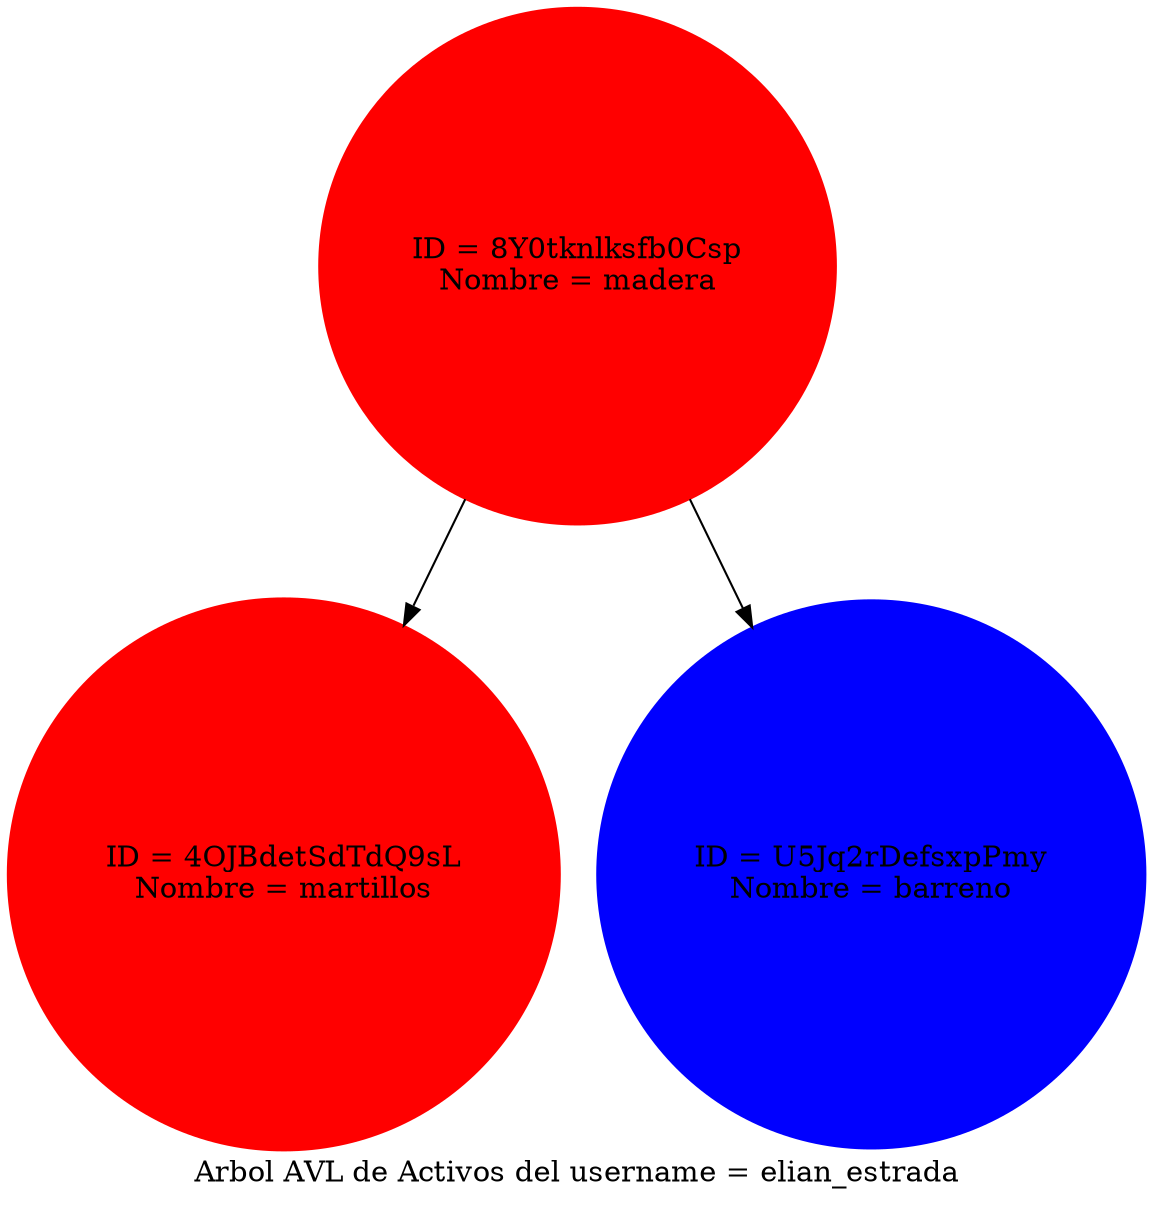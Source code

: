 digraph AVLTree {
	label="Arbol AVL de Activos del username = elian_estrada";
    node [shape=circle];
    "8Y0tknlksfb0Csp" [color= red, style=filled label="ID = 8Y0tknlksfb0Csp\nNombre = madera"];
    "8Y0tknlksfb0Csp" -> "4OJBdetSdTdQ9sL";
    "4OJBdetSdTdQ9sL" [color= red, style=filled label="ID = 4OJBdetSdTdQ9sL\nNombre = martillos"];
    "8Y0tknlksfb0Csp" -> "U5Jq2rDefsxpPmy";
    "U5Jq2rDefsxpPmy" [color= blue, style=filled label="ID = U5Jq2rDefsxpPmy\nNombre = barreno"];
}
